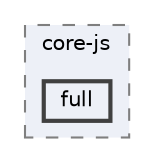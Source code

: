 digraph "pkiclassroomrescheduler/src/main/frontend/node_modules/core-js/full"
{
 // LATEX_PDF_SIZE
  bgcolor="transparent";
  edge [fontname=Helvetica,fontsize=10,labelfontname=Helvetica,labelfontsize=10];
  node [fontname=Helvetica,fontsize=10,shape=box,height=0.2,width=0.4];
  compound=true
  subgraph clusterdir_d0e13cf39ed121530f7129f250971a40 {
    graph [ bgcolor="#edf0f7", pencolor="grey50", label="core-js", fontname=Helvetica,fontsize=10 style="filled,dashed", URL="dir_d0e13cf39ed121530f7129f250971a40.html",tooltip=""]
  dir_e0798bb5e5c1ac103e372452851de65a [label="full", fillcolor="#edf0f7", color="grey25", style="filled,bold", URL="dir_e0798bb5e5c1ac103e372452851de65a.html",tooltip=""];
  }
}
